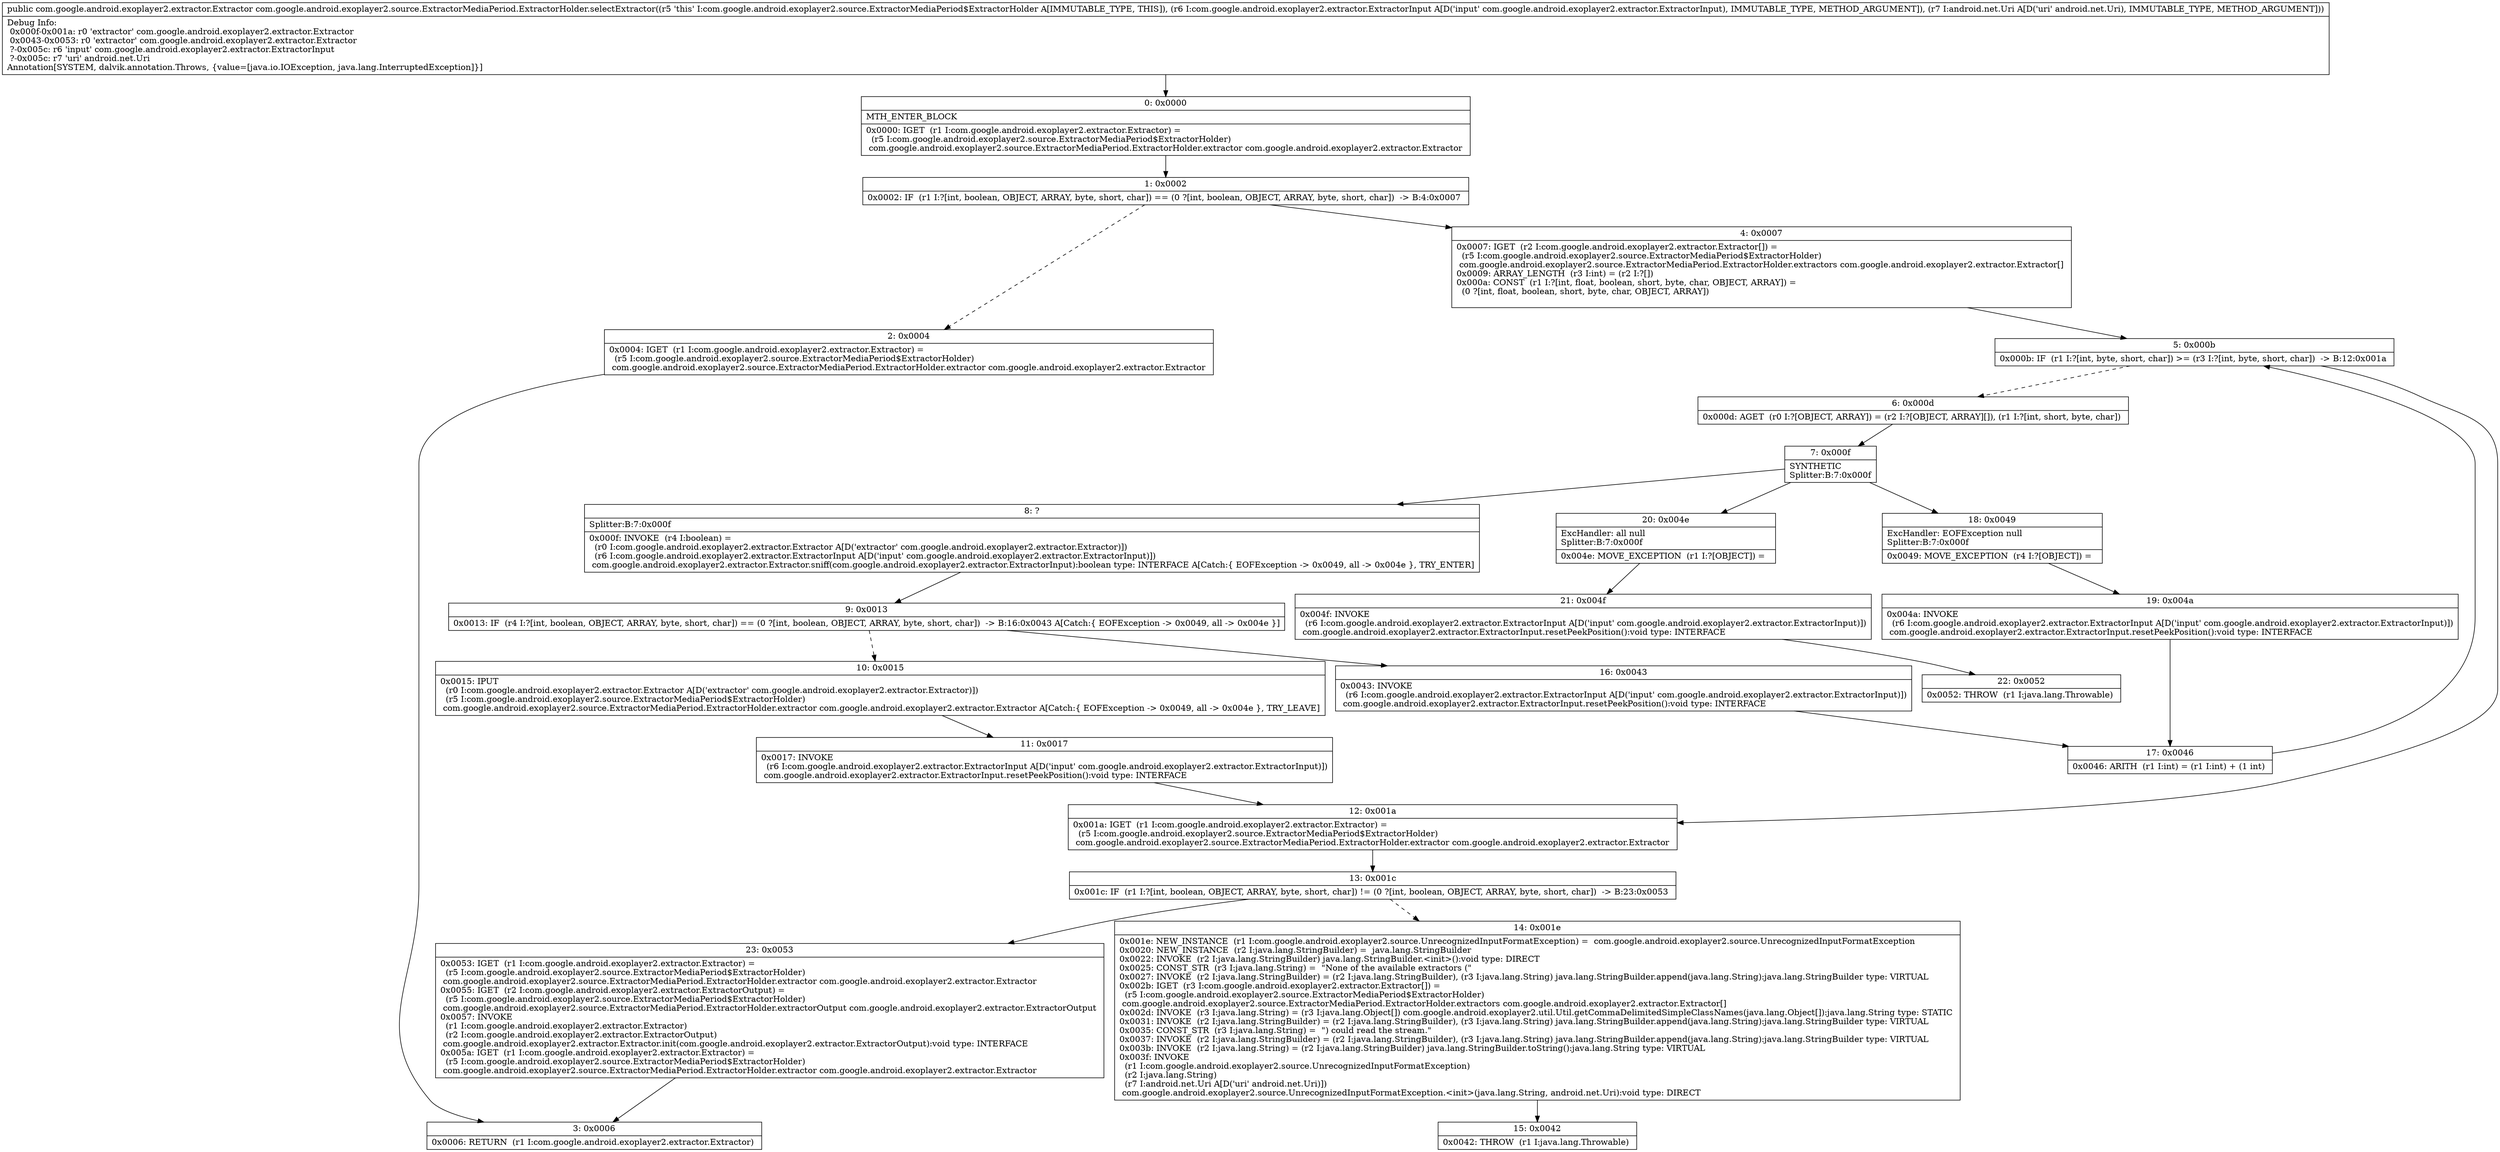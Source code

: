 digraph "CFG forcom.google.android.exoplayer2.source.ExtractorMediaPeriod.ExtractorHolder.selectExtractor(Lcom\/google\/android\/exoplayer2\/extractor\/ExtractorInput;Landroid\/net\/Uri;)Lcom\/google\/android\/exoplayer2\/extractor\/Extractor;" {
Node_0 [shape=record,label="{0\:\ 0x0000|MTH_ENTER_BLOCK\l|0x0000: IGET  (r1 I:com.google.android.exoplayer2.extractor.Extractor) = \l  (r5 I:com.google.android.exoplayer2.source.ExtractorMediaPeriod$ExtractorHolder)\l com.google.android.exoplayer2.source.ExtractorMediaPeriod.ExtractorHolder.extractor com.google.android.exoplayer2.extractor.Extractor \l}"];
Node_1 [shape=record,label="{1\:\ 0x0002|0x0002: IF  (r1 I:?[int, boolean, OBJECT, ARRAY, byte, short, char]) == (0 ?[int, boolean, OBJECT, ARRAY, byte, short, char])  \-\> B:4:0x0007 \l}"];
Node_2 [shape=record,label="{2\:\ 0x0004|0x0004: IGET  (r1 I:com.google.android.exoplayer2.extractor.Extractor) = \l  (r5 I:com.google.android.exoplayer2.source.ExtractorMediaPeriod$ExtractorHolder)\l com.google.android.exoplayer2.source.ExtractorMediaPeriod.ExtractorHolder.extractor com.google.android.exoplayer2.extractor.Extractor \l}"];
Node_3 [shape=record,label="{3\:\ 0x0006|0x0006: RETURN  (r1 I:com.google.android.exoplayer2.extractor.Extractor) \l}"];
Node_4 [shape=record,label="{4\:\ 0x0007|0x0007: IGET  (r2 I:com.google.android.exoplayer2.extractor.Extractor[]) = \l  (r5 I:com.google.android.exoplayer2.source.ExtractorMediaPeriod$ExtractorHolder)\l com.google.android.exoplayer2.source.ExtractorMediaPeriod.ExtractorHolder.extractors com.google.android.exoplayer2.extractor.Extractor[] \l0x0009: ARRAY_LENGTH  (r3 I:int) = (r2 I:?[]) \l0x000a: CONST  (r1 I:?[int, float, boolean, short, byte, char, OBJECT, ARRAY]) = \l  (0 ?[int, float, boolean, short, byte, char, OBJECT, ARRAY])\l \l}"];
Node_5 [shape=record,label="{5\:\ 0x000b|0x000b: IF  (r1 I:?[int, byte, short, char]) \>= (r3 I:?[int, byte, short, char])  \-\> B:12:0x001a \l}"];
Node_6 [shape=record,label="{6\:\ 0x000d|0x000d: AGET  (r0 I:?[OBJECT, ARRAY]) = (r2 I:?[OBJECT, ARRAY][]), (r1 I:?[int, short, byte, char]) \l}"];
Node_7 [shape=record,label="{7\:\ 0x000f|SYNTHETIC\lSplitter:B:7:0x000f\l}"];
Node_8 [shape=record,label="{8\:\ ?|Splitter:B:7:0x000f\l|0x000f: INVOKE  (r4 I:boolean) = \l  (r0 I:com.google.android.exoplayer2.extractor.Extractor A[D('extractor' com.google.android.exoplayer2.extractor.Extractor)])\l  (r6 I:com.google.android.exoplayer2.extractor.ExtractorInput A[D('input' com.google.android.exoplayer2.extractor.ExtractorInput)])\l com.google.android.exoplayer2.extractor.Extractor.sniff(com.google.android.exoplayer2.extractor.ExtractorInput):boolean type: INTERFACE A[Catch:\{ EOFException \-\> 0x0049, all \-\> 0x004e \}, TRY_ENTER]\l}"];
Node_9 [shape=record,label="{9\:\ 0x0013|0x0013: IF  (r4 I:?[int, boolean, OBJECT, ARRAY, byte, short, char]) == (0 ?[int, boolean, OBJECT, ARRAY, byte, short, char])  \-\> B:16:0x0043 A[Catch:\{ EOFException \-\> 0x0049, all \-\> 0x004e \}]\l}"];
Node_10 [shape=record,label="{10\:\ 0x0015|0x0015: IPUT  \l  (r0 I:com.google.android.exoplayer2.extractor.Extractor A[D('extractor' com.google.android.exoplayer2.extractor.Extractor)])\l  (r5 I:com.google.android.exoplayer2.source.ExtractorMediaPeriod$ExtractorHolder)\l com.google.android.exoplayer2.source.ExtractorMediaPeriod.ExtractorHolder.extractor com.google.android.exoplayer2.extractor.Extractor A[Catch:\{ EOFException \-\> 0x0049, all \-\> 0x004e \}, TRY_LEAVE]\l}"];
Node_11 [shape=record,label="{11\:\ 0x0017|0x0017: INVOKE  \l  (r6 I:com.google.android.exoplayer2.extractor.ExtractorInput A[D('input' com.google.android.exoplayer2.extractor.ExtractorInput)])\l com.google.android.exoplayer2.extractor.ExtractorInput.resetPeekPosition():void type: INTERFACE \l}"];
Node_12 [shape=record,label="{12\:\ 0x001a|0x001a: IGET  (r1 I:com.google.android.exoplayer2.extractor.Extractor) = \l  (r5 I:com.google.android.exoplayer2.source.ExtractorMediaPeriod$ExtractorHolder)\l com.google.android.exoplayer2.source.ExtractorMediaPeriod.ExtractorHolder.extractor com.google.android.exoplayer2.extractor.Extractor \l}"];
Node_13 [shape=record,label="{13\:\ 0x001c|0x001c: IF  (r1 I:?[int, boolean, OBJECT, ARRAY, byte, short, char]) != (0 ?[int, boolean, OBJECT, ARRAY, byte, short, char])  \-\> B:23:0x0053 \l}"];
Node_14 [shape=record,label="{14\:\ 0x001e|0x001e: NEW_INSTANCE  (r1 I:com.google.android.exoplayer2.source.UnrecognizedInputFormatException) =  com.google.android.exoplayer2.source.UnrecognizedInputFormatException \l0x0020: NEW_INSTANCE  (r2 I:java.lang.StringBuilder) =  java.lang.StringBuilder \l0x0022: INVOKE  (r2 I:java.lang.StringBuilder) java.lang.StringBuilder.\<init\>():void type: DIRECT \l0x0025: CONST_STR  (r3 I:java.lang.String) =  \"None of the available extractors (\" \l0x0027: INVOKE  (r2 I:java.lang.StringBuilder) = (r2 I:java.lang.StringBuilder), (r3 I:java.lang.String) java.lang.StringBuilder.append(java.lang.String):java.lang.StringBuilder type: VIRTUAL \l0x002b: IGET  (r3 I:com.google.android.exoplayer2.extractor.Extractor[]) = \l  (r5 I:com.google.android.exoplayer2.source.ExtractorMediaPeriod$ExtractorHolder)\l com.google.android.exoplayer2.source.ExtractorMediaPeriod.ExtractorHolder.extractors com.google.android.exoplayer2.extractor.Extractor[] \l0x002d: INVOKE  (r3 I:java.lang.String) = (r3 I:java.lang.Object[]) com.google.android.exoplayer2.util.Util.getCommaDelimitedSimpleClassNames(java.lang.Object[]):java.lang.String type: STATIC \l0x0031: INVOKE  (r2 I:java.lang.StringBuilder) = (r2 I:java.lang.StringBuilder), (r3 I:java.lang.String) java.lang.StringBuilder.append(java.lang.String):java.lang.StringBuilder type: VIRTUAL \l0x0035: CONST_STR  (r3 I:java.lang.String) =  \") could read the stream.\" \l0x0037: INVOKE  (r2 I:java.lang.StringBuilder) = (r2 I:java.lang.StringBuilder), (r3 I:java.lang.String) java.lang.StringBuilder.append(java.lang.String):java.lang.StringBuilder type: VIRTUAL \l0x003b: INVOKE  (r2 I:java.lang.String) = (r2 I:java.lang.StringBuilder) java.lang.StringBuilder.toString():java.lang.String type: VIRTUAL \l0x003f: INVOKE  \l  (r1 I:com.google.android.exoplayer2.source.UnrecognizedInputFormatException)\l  (r2 I:java.lang.String)\l  (r7 I:android.net.Uri A[D('uri' android.net.Uri)])\l com.google.android.exoplayer2.source.UnrecognizedInputFormatException.\<init\>(java.lang.String, android.net.Uri):void type: DIRECT \l}"];
Node_15 [shape=record,label="{15\:\ 0x0042|0x0042: THROW  (r1 I:java.lang.Throwable) \l}"];
Node_16 [shape=record,label="{16\:\ 0x0043|0x0043: INVOKE  \l  (r6 I:com.google.android.exoplayer2.extractor.ExtractorInput A[D('input' com.google.android.exoplayer2.extractor.ExtractorInput)])\l com.google.android.exoplayer2.extractor.ExtractorInput.resetPeekPosition():void type: INTERFACE \l}"];
Node_17 [shape=record,label="{17\:\ 0x0046|0x0046: ARITH  (r1 I:int) = (r1 I:int) + (1 int) \l}"];
Node_18 [shape=record,label="{18\:\ 0x0049|ExcHandler: EOFException null\lSplitter:B:7:0x000f\l|0x0049: MOVE_EXCEPTION  (r4 I:?[OBJECT]) =  \l}"];
Node_19 [shape=record,label="{19\:\ 0x004a|0x004a: INVOKE  \l  (r6 I:com.google.android.exoplayer2.extractor.ExtractorInput A[D('input' com.google.android.exoplayer2.extractor.ExtractorInput)])\l com.google.android.exoplayer2.extractor.ExtractorInput.resetPeekPosition():void type: INTERFACE \l}"];
Node_20 [shape=record,label="{20\:\ 0x004e|ExcHandler: all null\lSplitter:B:7:0x000f\l|0x004e: MOVE_EXCEPTION  (r1 I:?[OBJECT]) =  \l}"];
Node_21 [shape=record,label="{21\:\ 0x004f|0x004f: INVOKE  \l  (r6 I:com.google.android.exoplayer2.extractor.ExtractorInput A[D('input' com.google.android.exoplayer2.extractor.ExtractorInput)])\l com.google.android.exoplayer2.extractor.ExtractorInput.resetPeekPosition():void type: INTERFACE \l}"];
Node_22 [shape=record,label="{22\:\ 0x0052|0x0052: THROW  (r1 I:java.lang.Throwable) \l}"];
Node_23 [shape=record,label="{23\:\ 0x0053|0x0053: IGET  (r1 I:com.google.android.exoplayer2.extractor.Extractor) = \l  (r5 I:com.google.android.exoplayer2.source.ExtractorMediaPeriod$ExtractorHolder)\l com.google.android.exoplayer2.source.ExtractorMediaPeriod.ExtractorHolder.extractor com.google.android.exoplayer2.extractor.Extractor \l0x0055: IGET  (r2 I:com.google.android.exoplayer2.extractor.ExtractorOutput) = \l  (r5 I:com.google.android.exoplayer2.source.ExtractorMediaPeriod$ExtractorHolder)\l com.google.android.exoplayer2.source.ExtractorMediaPeriod.ExtractorHolder.extractorOutput com.google.android.exoplayer2.extractor.ExtractorOutput \l0x0057: INVOKE  \l  (r1 I:com.google.android.exoplayer2.extractor.Extractor)\l  (r2 I:com.google.android.exoplayer2.extractor.ExtractorOutput)\l com.google.android.exoplayer2.extractor.Extractor.init(com.google.android.exoplayer2.extractor.ExtractorOutput):void type: INTERFACE \l0x005a: IGET  (r1 I:com.google.android.exoplayer2.extractor.Extractor) = \l  (r5 I:com.google.android.exoplayer2.source.ExtractorMediaPeriod$ExtractorHolder)\l com.google.android.exoplayer2.source.ExtractorMediaPeriod.ExtractorHolder.extractor com.google.android.exoplayer2.extractor.Extractor \l}"];
MethodNode[shape=record,label="{public com.google.android.exoplayer2.extractor.Extractor com.google.android.exoplayer2.source.ExtractorMediaPeriod.ExtractorHolder.selectExtractor((r5 'this' I:com.google.android.exoplayer2.source.ExtractorMediaPeriod$ExtractorHolder A[IMMUTABLE_TYPE, THIS]), (r6 I:com.google.android.exoplayer2.extractor.ExtractorInput A[D('input' com.google.android.exoplayer2.extractor.ExtractorInput), IMMUTABLE_TYPE, METHOD_ARGUMENT]), (r7 I:android.net.Uri A[D('uri' android.net.Uri), IMMUTABLE_TYPE, METHOD_ARGUMENT]))  | Debug Info:\l  0x000f\-0x001a: r0 'extractor' com.google.android.exoplayer2.extractor.Extractor\l  0x0043\-0x0053: r0 'extractor' com.google.android.exoplayer2.extractor.Extractor\l  ?\-0x005c: r6 'input' com.google.android.exoplayer2.extractor.ExtractorInput\l  ?\-0x005c: r7 'uri' android.net.Uri\lAnnotation[SYSTEM, dalvik.annotation.Throws, \{value=[java.io.IOException, java.lang.InterruptedException]\}]\l}"];
MethodNode -> Node_0;
Node_0 -> Node_1;
Node_1 -> Node_2[style=dashed];
Node_1 -> Node_4;
Node_2 -> Node_3;
Node_4 -> Node_5;
Node_5 -> Node_6[style=dashed];
Node_5 -> Node_12;
Node_6 -> Node_7;
Node_7 -> Node_8;
Node_7 -> Node_18;
Node_7 -> Node_20;
Node_8 -> Node_9;
Node_9 -> Node_10[style=dashed];
Node_9 -> Node_16;
Node_10 -> Node_11;
Node_11 -> Node_12;
Node_12 -> Node_13;
Node_13 -> Node_14[style=dashed];
Node_13 -> Node_23;
Node_14 -> Node_15;
Node_16 -> Node_17;
Node_17 -> Node_5;
Node_18 -> Node_19;
Node_19 -> Node_17;
Node_20 -> Node_21;
Node_21 -> Node_22;
Node_23 -> Node_3;
}

